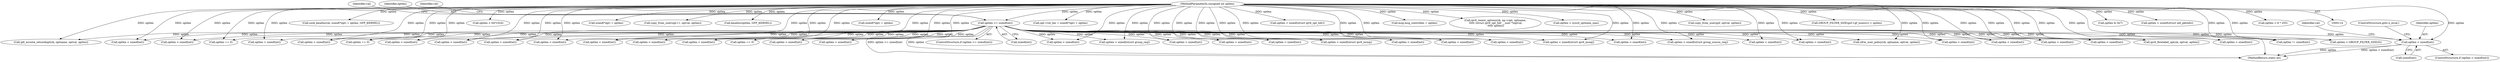 digraph "0_linux_45f6fad84cc305103b28d73482b344d7f5b76f39_11@API" {
"1001987" [label="(Call,optlen < sizeof(int))"];
"1000152" [label="(Call,optlen >= sizeof(int))"];
"1000119" [label="(MethodParameterIn,unsigned int optlen)"];
"1001989" [label="(Call,sizeof(int))"];
"1000768" [label="(Call,optlen < sizeof(int))"];
"1001049" [label="(Call,sock_kmalloc(sk, sizeof(*opt) + optlen, GFP_KERNEL))"];
"1000686" [label="(Call,optlen < sizeof(int))"];
"1001995" [label="(Identifier,val)"];
"1000179" [label="(Call,ip6_mroute_setsockopt(sk, optname, optval, optlen))"];
"1000151" [label="(ControlStructure,if (optlen >= sizeof(int)))"];
"1001895" [label="(Call,optlen < sizeof(int))"];
"1001041" [label="(Call,optlen > 64*1024)"];
"1001987" [label="(Call,optlen < sizeof(int))"];
"1000472" [label="(Call,optlen < sizeof(int))"];
"1001179" [label="(Call,optlen < sizeof(int))"];
"1001755" [label="(Call,optlen < sizeof(int))"];
"1001986" [label="(ControlStructure,if (optlen < sizeof(int)))"];
"1001051" [label="(Call,sizeof(*opt) + optlen)"];
"1001085" [label="(Call,copy_from_user(opt+1, optval, optlen))"];
"1001685" [label="(Call,kmalloc(optlen, GFP_KERNEL))"];
"1000552" [label="(Call,optlen < sizeof(int))"];
"1000632" [label="(Call,optlen < sizeof(int))"];
"1000810" [label="(Call,optlen == 0)"];
"1001075" [label="(Call,sizeof(*opt) + optlen)"];
"1000572" [label="(Call,optlen < sizeof(int))"];
"1001816" [label="(Call,optlen < sizeof(int))"];
"1001793" [label="(Call,optlen < sizeof(int))"];
"1001071" [label="(Call,opt->tot_len = sizeof(*opt) + optlen)"];
"1000432" [label="(Call,optlen < sizeof(int))"];
"1000652" [label="(Call,optlen < sizeof(int))"];
"1001991" [label="(ControlStructure,goto e_inval;)"];
"1000159" [label="(Identifier,val)"];
"1001357" [label="(Call,optlen < sizeof(struct ipv6_mreq))"];
"1000592" [label="(Call,optlen < sizeof(int))"];
"1000152" [label="(Call,optlen >= sizeof(int))"];
"1001544" [label="(Call,optlen < sizeof(struct group_source_req))"];
"1001878" [label="(Call,xfrm_user_policy(sk, optname, optval, optlen))"];
"1001032" [label="(Call,optlen == 0)"];
"1001307" [label="(Call,optlen < sizeof(int))"];
"1001768" [label="(Call,optlen < sizeof(int))"];
"1000824" [label="(Call,optlen < sizeof(struct ipv6_opt_hdr))"];
"1000194" [label="(Call,optlen < sizeof(int))"];
"1001988" [label="(Identifier,optlen)"];
"1000940" [label="(Call,optlen == 0)"];
"1001092" [label="(Call,msg.msg_controllen = optlen)"];
"1000856" [label="(Call,ipv6_renew_options(sk, np->opt, optname,\n \t\t\t\t\t (struct ipv6_opt_hdr __user *)optval,\n \t\t\t\t\t optlen))"];
"1001674" [label="(Call,optlen > sysctl_optmem_max)"];
"1000785" [label="(Call,optlen < sizeof(int))"];
"1001468" [label="(Call,optlen < sizeof(struct group_req))"];
"1000512" [label="(Call,optlen < sizeof(int))"];
"1001702" [label="(Call,copy_from_user(gsf, optval, optlen))"];
"1001146" [label="(Call,optlen < sizeof(int))"];
"1000726" [label="(Call,optlen < sizeof(int))"];
"1001731" [label="(Call,GROUP_FILTER_SIZE(gsf->gf_numsrc) > optlen)"];
"1001417" [label="(Call,optlen < sizeof(struct ipv6_mreq))"];
"1000153" [label="(Identifier,optlen)"];
"1001840" [label="(Call,optlen < sizeof(int))"];
"1000119" [label="(MethodParameterIn,unsigned int optlen)"];
"1000168" [label="(Identifier,val)"];
"1000612" [label="(Call,optlen < sizeof(int))"];
"1000532" [label="(Call,optlen < sizeof(int))"];
"1000706" [label="(Call,optlen < sizeof(int))"];
"1000492" [label="(Call,optlen < sizeof(int))"];
"1000452" [label="(Call,optlen < sizeof(int))"];
"1001857" [label="(Call,ipv6_flowlabel_opt(sk, optval, optlen))"];
"1000829" [label="(Call,optlen & 0x7)"];
"1000947" [label="(Call,optlen < sizeof(struct in6_pktinfo))"];
"1002046" [label="(MethodReturn,static int)"];
"1000154" [label="(Call,sizeof(int))"];
"1001211" [label="(Call,optlen < sizeof(int))"];
"1001238" [label="(Call,optlen != sizeof(int))"];
"1000832" [label="(Call,optlen > 8 * 255)"];
"1001668" [label="(Call,optlen < GROUP_FILTER_SIZE(0))"];
"1001987" -> "1001986"  [label="AST: "];
"1001987" -> "1001989"  [label="CFG: "];
"1001988" -> "1001987"  [label="AST: "];
"1001989" -> "1001987"  [label="AST: "];
"1001991" -> "1001987"  [label="CFG: "];
"1001995" -> "1001987"  [label="CFG: "];
"1001987" -> "1002046"  [label="DDG: optlen < sizeof(int)"];
"1001987" -> "1002046"  [label="DDG: optlen"];
"1000152" -> "1001987"  [label="DDG: optlen"];
"1000119" -> "1001987"  [label="DDG: optlen"];
"1000152" -> "1000151"  [label="AST: "];
"1000152" -> "1000154"  [label="CFG: "];
"1000153" -> "1000152"  [label="AST: "];
"1000154" -> "1000152"  [label="AST: "];
"1000159" -> "1000152"  [label="CFG: "];
"1000168" -> "1000152"  [label="CFG: "];
"1000152" -> "1002046"  [label="DDG: optlen >= sizeof(int)"];
"1000152" -> "1002046"  [label="DDG: optlen"];
"1000119" -> "1000152"  [label="DDG: optlen"];
"1000152" -> "1000179"  [label="DDG: optlen"];
"1000152" -> "1000194"  [label="DDG: optlen"];
"1000152" -> "1000432"  [label="DDG: optlen"];
"1000152" -> "1000452"  [label="DDG: optlen"];
"1000152" -> "1000472"  [label="DDG: optlen"];
"1000152" -> "1000492"  [label="DDG: optlen"];
"1000152" -> "1000512"  [label="DDG: optlen"];
"1000152" -> "1000532"  [label="DDG: optlen"];
"1000152" -> "1000552"  [label="DDG: optlen"];
"1000152" -> "1000572"  [label="DDG: optlen"];
"1000152" -> "1000592"  [label="DDG: optlen"];
"1000152" -> "1000612"  [label="DDG: optlen"];
"1000152" -> "1000632"  [label="DDG: optlen"];
"1000152" -> "1000652"  [label="DDG: optlen"];
"1000152" -> "1000686"  [label="DDG: optlen"];
"1000152" -> "1000706"  [label="DDG: optlen"];
"1000152" -> "1000726"  [label="DDG: optlen"];
"1000152" -> "1000768"  [label="DDG: optlen"];
"1000152" -> "1000785"  [label="DDG: optlen"];
"1000152" -> "1000810"  [label="DDG: optlen"];
"1000152" -> "1000940"  [label="DDG: optlen"];
"1000152" -> "1001032"  [label="DDG: optlen"];
"1000152" -> "1001146"  [label="DDG: optlen"];
"1000152" -> "1001179"  [label="DDG: optlen"];
"1000152" -> "1001211"  [label="DDG: optlen"];
"1000152" -> "1001238"  [label="DDG: optlen"];
"1000152" -> "1001307"  [label="DDG: optlen"];
"1000152" -> "1001357"  [label="DDG: optlen"];
"1000152" -> "1001417"  [label="DDG: optlen"];
"1000152" -> "1001468"  [label="DDG: optlen"];
"1000152" -> "1001544"  [label="DDG: optlen"];
"1000152" -> "1001668"  [label="DDG: optlen"];
"1000152" -> "1001755"  [label="DDG: optlen"];
"1000152" -> "1001768"  [label="DDG: optlen"];
"1000152" -> "1001793"  [label="DDG: optlen"];
"1000152" -> "1001816"  [label="DDG: optlen"];
"1000152" -> "1001840"  [label="DDG: optlen"];
"1000152" -> "1001857"  [label="DDG: optlen"];
"1000152" -> "1001878"  [label="DDG: optlen"];
"1000152" -> "1001895"  [label="DDG: optlen"];
"1000119" -> "1000114"  [label="AST: "];
"1000119" -> "1002046"  [label="DDG: optlen"];
"1000119" -> "1000179"  [label="DDG: optlen"];
"1000119" -> "1000194"  [label="DDG: optlen"];
"1000119" -> "1000432"  [label="DDG: optlen"];
"1000119" -> "1000452"  [label="DDG: optlen"];
"1000119" -> "1000472"  [label="DDG: optlen"];
"1000119" -> "1000492"  [label="DDG: optlen"];
"1000119" -> "1000512"  [label="DDG: optlen"];
"1000119" -> "1000532"  [label="DDG: optlen"];
"1000119" -> "1000552"  [label="DDG: optlen"];
"1000119" -> "1000572"  [label="DDG: optlen"];
"1000119" -> "1000592"  [label="DDG: optlen"];
"1000119" -> "1000612"  [label="DDG: optlen"];
"1000119" -> "1000632"  [label="DDG: optlen"];
"1000119" -> "1000652"  [label="DDG: optlen"];
"1000119" -> "1000686"  [label="DDG: optlen"];
"1000119" -> "1000706"  [label="DDG: optlen"];
"1000119" -> "1000726"  [label="DDG: optlen"];
"1000119" -> "1000768"  [label="DDG: optlen"];
"1000119" -> "1000785"  [label="DDG: optlen"];
"1000119" -> "1000810"  [label="DDG: optlen"];
"1000119" -> "1000824"  [label="DDG: optlen"];
"1000119" -> "1000829"  [label="DDG: optlen"];
"1000119" -> "1000832"  [label="DDG: optlen"];
"1000119" -> "1000856"  [label="DDG: optlen"];
"1000119" -> "1000940"  [label="DDG: optlen"];
"1000119" -> "1000947"  [label="DDG: optlen"];
"1000119" -> "1001032"  [label="DDG: optlen"];
"1000119" -> "1001041"  [label="DDG: optlen"];
"1000119" -> "1001049"  [label="DDG: optlen"];
"1000119" -> "1001051"  [label="DDG: optlen"];
"1000119" -> "1001071"  [label="DDG: optlen"];
"1000119" -> "1001075"  [label="DDG: optlen"];
"1000119" -> "1001085"  [label="DDG: optlen"];
"1000119" -> "1001092"  [label="DDG: optlen"];
"1000119" -> "1001146"  [label="DDG: optlen"];
"1000119" -> "1001179"  [label="DDG: optlen"];
"1000119" -> "1001211"  [label="DDG: optlen"];
"1000119" -> "1001238"  [label="DDG: optlen"];
"1000119" -> "1001307"  [label="DDG: optlen"];
"1000119" -> "1001357"  [label="DDG: optlen"];
"1000119" -> "1001417"  [label="DDG: optlen"];
"1000119" -> "1001468"  [label="DDG: optlen"];
"1000119" -> "1001544"  [label="DDG: optlen"];
"1000119" -> "1001668"  [label="DDG: optlen"];
"1000119" -> "1001674"  [label="DDG: optlen"];
"1000119" -> "1001685"  [label="DDG: optlen"];
"1000119" -> "1001702"  [label="DDG: optlen"];
"1000119" -> "1001731"  [label="DDG: optlen"];
"1000119" -> "1001755"  [label="DDG: optlen"];
"1000119" -> "1001768"  [label="DDG: optlen"];
"1000119" -> "1001793"  [label="DDG: optlen"];
"1000119" -> "1001816"  [label="DDG: optlen"];
"1000119" -> "1001840"  [label="DDG: optlen"];
"1000119" -> "1001857"  [label="DDG: optlen"];
"1000119" -> "1001878"  [label="DDG: optlen"];
"1000119" -> "1001895"  [label="DDG: optlen"];
}
